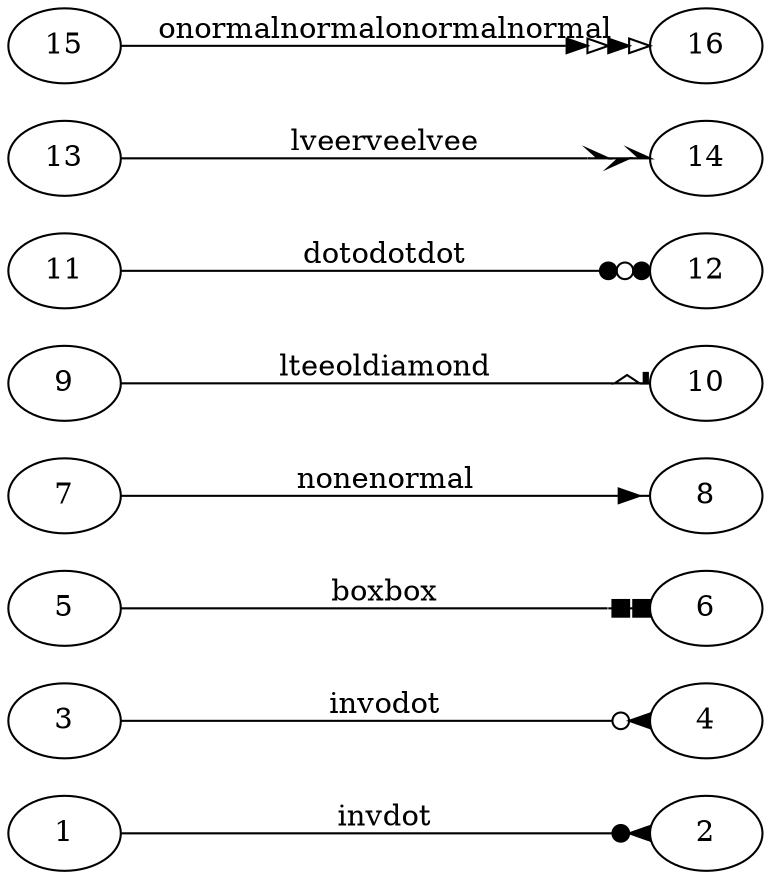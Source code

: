 /*******************************************************************************
 * Copyright (c) 2015 itemis AG and others.
 *
 * All rights reserved. This program and the accompanying materials
 * are made available under the terms of the Eclipse Public License v1.0
 * which accompanies this distribution, and is available at
 * http://www.eclipse.org/legal/epl-v10.html
 *
 * Contributors:
 *       Tamas Miklossy  (itemis AG) - Initial text 
 *******************************************************************************/

/* 
 * The ArrowShapes_Multiple directed graph represents some combinations of the 
 * different arrow shapes which can also be used as valid values for the arrowhead edge attribute.
 */
digraph ArrowShapes_Multiple {
    rankdir=LR
    
    /* Combination of two primitive shapes */
     1-> 2[arrowhead=invdot,        label="invdot"       ]
     3-> 4[arrowhead=invodot,       label="invodot"      ]
     5-> 6[arrowhead=boxbox,        label="boxbox"       ]
     7-> 8[arrowhead=nonenormal,    label="nonenormal"   ]
     9->10[arrowhead=lteeoldiamond, label="lteeoldiamond"]
     
     /* Combination of three primitive shapes */
     11-> 12[arrowhead=dotodotdot,   label="dotodotdot"  ]
     13-> 14[arrowhead=lveerveelvee, label="lveerveelvee"]
     
     /* Combination of four primitive shapes */
     15-> 16[arrowhead=onormalnormalonormalnormal, 
             label="onormalnormalonormalnormal"]
}